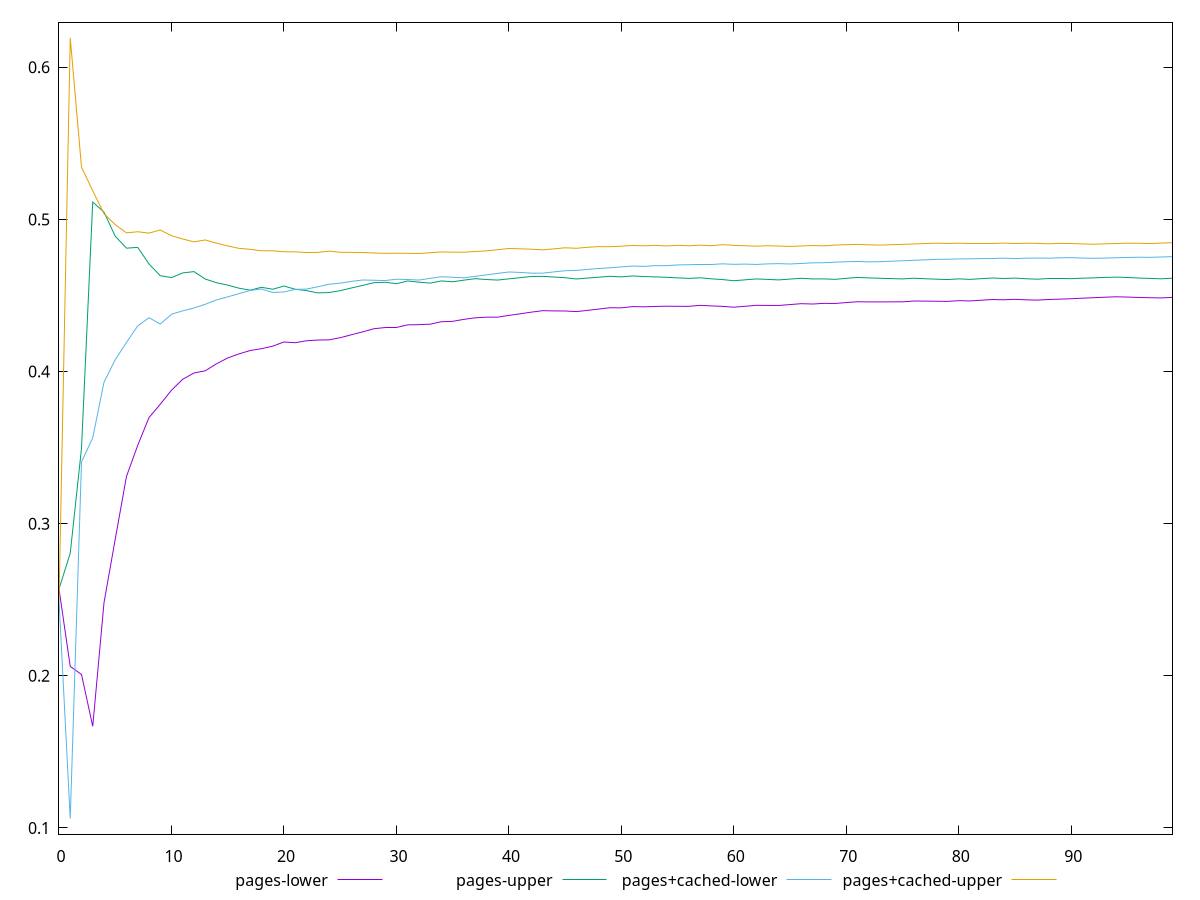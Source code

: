 reset

$pagesLower <<EOF
0 0.2570844206030929
1 0.20611089568495572
2 0.2008756361578986
3 0.1667594519353853
4 0.24796555556059302
5 0.28984333239561555
6 0.3310595207579714
7 0.3515411636008611
8 0.3697406487192604
9 0.37850486950315715
10 0.38774556803096805
11 0.39497239559869896
12 0.39905924797532555
13 0.40047898236664575
14 0.40509196267101466
15 0.40896432773488733
16 0.4116221247193985
17 0.41384027137245505
18 0.41503104912649047
19 0.41671506657620055
20 0.41945575264399776
21 0.4189631976213901
22 0.42022151747942965
23 0.42071230782152025
24 0.4208393591399503
25 0.4222699952494238
26 0.42421241784131575
27 0.4261017142864014
28 0.42815462308617813
29 0.42894002168369727
30 0.42897341584142146
31 0.4307167235806589
32 0.4308383138840889
33 0.4311489056107885
34 0.43277028980945126
35 0.433016502904503
36 0.43431704366397494
37 0.43533346953166263
38 0.43574126442913697
39 0.43576822197313025
40 0.43692541694800463
41 0.43795959553497893
42 0.43905410520676486
43 0.44003404140427044
44 0.4398668663243058
45 0.43983194611637466
46 0.4394073930627457
47 0.4402456949015465
48 0.44108702812762174
49 0.441962818809682
50 0.4418739109463306
51 0.4427293552357
52 0.44255432293178454
53 0.44281012010632953
54 0.4429427859161786
55 0.4428977421956642
56 0.44287116814888167
57 0.4435417114519382
58 0.4431566718315005
59 0.44286982668062597
60 0.4423088529629479
61 0.4429085108733098
62 0.4435553360473284
63 0.44348545590325666
64 0.44345664155872166
65 0.44404076003048054
66 0.4446222988651079
67 0.4444002560232893
68 0.4448245660883925
69 0.44477118809348865
70 0.4453607779888486
71 0.4459097665945443
72 0.4457691339962263
73 0.4457804828800057
74 0.44583720199305604
75 0.44585041210846854
76 0.44636645666541674
77 0.4463250582307067
78 0.4462239387844173
79 0.44612383165260866
80 0.44660437999654273
81 0.4464172701611778
82 0.44690864244836015
83 0.44735705857270774
84 0.4471795529637585
85 0.44749534268880187
86 0.44714409706241914
87 0.4469731481536315
88 0.44738542905261247
89 0.4476242177473342
90 0.44787561967522393
91 0.44823880737517924
92 0.44854226126469543
93 0.44889171301211644
94 0.44915165947314284
95 0.44896672977344426
96 0.4487108978338236
97 0.4485238596817801
98 0.44841222140093395
99 0.4487870994773673
EOF

$pagesUpper <<EOF
0 0.2570844206030929
1 0.2805873591933103
2 0.3494837151294571
3 0.5114279290373672
4 0.5048077732506011
5 0.48896033415236495
6 0.48111942872878866
7 0.4816405467975783
8 0.470725832415548
9 0.4630304715848254
10 0.46178419877563115
11 0.46484794524338185
12 0.4657139329484914
13 0.4608297300763446
14 0.45841022294718015
15 0.4568162645458427
16 0.4547983831118674
17 0.4534833547602102
18 0.45540747853058827
19 0.4541086399678759
20 0.45623302171888797
21 0.4540957294970802
22 0.4532269015718308
23 0.4517191043541299
24 0.45192462157476065
25 0.4531653256306341
26 0.45495787683398864
27 0.45662178596209624
28 0.4584215136035975
29 0.4586984421101191
30 0.45774539511929624
31 0.45954856201450905
32 0.45875095007167344
33 0.4581536186098261
34 0.4595798159750612
35 0.45903174042335804
36 0.46009892684150455
37 0.46105852064944064
38 0.4605101363628854
39 0.46014545568892506
40 0.4609501417643967
41 0.4617252448548083
42 0.46253004818909754
43 0.462603267744551
44 0.46215424495857826
45 0.46170207887384485
46 0.4608437931423345
47 0.4614837888724692
48 0.4620334268568114
49 0.4626340731661913
50 0.4622258509504425
51 0.4628446447991822
52 0.462466025945676
53 0.4622459860797424
54 0.46195394795935124
55 0.461606490697637
56 0.46123351795289097
57 0.46164312611303826
58 0.46098025825445094
59 0.4604633132435065
60 0.45971131135962234
61 0.4603005127440533
62 0.46089105771441513
63 0.4605835355388647
64 0.4602563797563136
65 0.4608008658683167
66 0.4613310107759157
67 0.46088720208460116
68 0.4609237441973275
69 0.4606291036441738
70 0.46128310617885165
71 0.4618834046023117
72 0.46156308467724794
73 0.4613324400748914
74 0.4611212478708822
75 0.4608909210289318
76 0.4613738103113483
77 0.46102938102906565
78 0.46073490621794605
79 0.46047655177975927
80 0.46094048811479954
81 0.46058501289786635
82 0.46107413827981714
83 0.46150926749742777
84 0.4611766311024363
85 0.461441885366746
86 0.46099789562450705
87 0.46071073620758857
88 0.46111855330978624
89 0.46111815261576594
90 0.46108182509933826
91 0.46137513418274584
92 0.46160479134541876
93 0.46189574152482654
94 0.462072174727294
95 0.4618282224520793
96 0.46148257590236313
97 0.4612140158986462
98 0.46099102373275047
99 0.4613869173534928
EOF

$pagesCachedLower <<EOF
0 0.2494536790728163
1 0.1061784028374827
2 0.340607770283436
3 0.3564556070907001
4 0.3929620603199911
5 0.4078020542589522
6 0.41916509642588223
7 0.430041947410644
8 0.4354184081925273
9 0.4312364786619601
10 0.43769196763991947
11 0.4399249429839072
12 0.44179583702556396
13 0.44422949507352427
14 0.4470741445429308
15 0.4491177510338589
16 0.45124625504138416
17 0.4533051317224747
18 0.4542791527722584
19 0.4519897876987006
20 0.4523514778211122
21 0.45404385726544216
22 0.4542196013688668
23 0.45573530807231516
24 0.45742359364372237
25 0.4581135817058197
26 0.459285643899631
27 0.46019755556924635
28 0.4600298203028477
29 0.4598072436142044
30 0.46074360087190314
31 0.4604994568374848
32 0.46015820681440867
33 0.46126601700164144
34 0.46233390158215415
35 0.4619536358926507
36 0.46163054671509535
37 0.4626030452397819
38 0.4635594112551351
39 0.4645428878442908
40 0.4654635692284445
41 0.4651690254151695
42 0.464698176779884
43 0.46468948294888535
44 0.4655087966274111
45 0.4662941504827677
46 0.46648302689005366
47 0.4671535884905488
48 0.46778125424668177
49 0.46822157088100164
50 0.4688034628997806
51 0.4693717317005347
52 0.4691450958668753
53 0.46964806159147643
54 0.4695877826011071
55 0.47009945732914876
56 0.4702476356997708
57 0.4703978659711624
58 0.4703626910697263
59 0.4708220062712081
60 0.47049156955781574
61 0.4706413879325729
62 0.47041212672327726
63 0.470800039439753
64 0.47093150374375775
65 0.47071995755316426
66 0.47107719557212574
67 0.47145758152753253
68 0.4715463779528384
69 0.4719060610511987
70 0.4722133017295236
71 0.4723640971093357
72 0.4721150349029883
73 0.47221750776743887
74 0.47254645108397564
75 0.47283221374884393
76 0.4731472353695361
77 0.4734431368852749
78 0.47375145297831966
79 0.47383360545762615
80 0.47405871313423975
81 0.47410300116352083
82 0.4742550508067434
83 0.4743028498920681
84 0.47455646870130336
85 0.47427462041513313
86 0.4745323225186637
87 0.47463145893823827
88 0.4745483888528655
89 0.4747822327253552
90 0.47487371982516907
91 0.4746321309406452
92 0.47444625399475465
93 0.47459098769000685
94 0.474829537405275
95 0.4750279653091057
96 0.4751550087145514
97 0.47507967039593607
98 0.4753097734872037
99 0.4755263465105589
EOF

$pagesCachedUpper <<EOF
0 0.2494536790728163
1 0.6193378079370154
2 0.5343649208484362
3 0.5188566512387403
4 0.5037712950456891
5 0.49654235045907047
6 0.4911755610239323
7 0.4919201186671501
8 0.49099227888911856
9 0.4930717105980547
10 0.4893052047031152
11 0.48714439459526077
12 0.4852791921073328
13 0.48651375083600945
14 0.48440856369933505
15 0.48259478501508285
16 0.4810017442683969
17 0.4803547119625497
18 0.4793944416894801
19 0.4793927831496635
20 0.47874679549548094
21 0.4786795210835961
22 0.47827804013692293
23 0.4783303242643416
24 0.4791713899582733
25 0.4784076409135601
26 0.47835657028520573
27 0.47828234492838795
28 0.47795703365797143
29 0.4777226672339135
30 0.4778212115323557
31 0.47773918959960787
32 0.4776387353980024
33 0.4781161560641722
34 0.47862540095151607
35 0.47851344996870937
36 0.4784656491157642
37 0.4789123214780264
38 0.47934721946909864
39 0.48010141278846413
40 0.4808858601272495
41 0.4807014384396177
42 0.48043862659348247
43 0.4800128992236251
44 0.4806513353885405
45 0.48136573807940664
46 0.48103976534380605
47 0.48171426986478527
48 0.4821162651067487
49 0.48205923886197394
50 0.48243967358063267
51 0.48288586555121593
52 0.48265006613261313
53 0.4829736457996171
54 0.4825802735526513
55 0.4829758911682049
56 0.48269899621236967
57 0.4830897013926667
58 0.482729676480089
59 0.4833958057806948
60 0.4829678879915416
61 0.4827105783960613
62 0.48244528742998694
63 0.48271749030767763
64 0.4825030870079053
65 0.482286752425131
66 0.4825510996490972
67 0.4828686283944222
68 0.4826361413988809
69 0.4831505648792638
70 0.48339357440319763
71 0.4836271250141788
72 0.4833058107672395
73 0.4831164404088276
74 0.48339946059234984
75 0.4836293515286563
76 0.48388596846867776
77 0.48413554933543684
78 0.48437800435953604
79 0.484229201159963
80 0.4843728194360921
81 0.484173298196558
82 0.48426793260929263
83 0.4842660547447211
84 0.48445197773969023
85 0.4841707616812867
86 0.4843765193717256
87 0.48425189814250497
88 0.4840028035043182
89 0.48427654984545004
90 0.4841617946168902
91 0.48391202267528216
92 0.48371328073558156
93 0.4839698224348882
94 0.4841592653704686
95 0.484398114215798
96 0.48433176050879845
97 0.4841186290215254
98 0.4844384193141712
99 0.48473906231879893
EOF

set key outside below
set xrange [0:99]
set yrange [0.09591521473549204:0.6296009960390061]
set trange [0.09591521473549204:0.6296009960390061]
set terminal svg size 640, 560 enhanced background rgb 'white'
set output "report_0_00242021-02-20T12:25:28.543Z/meta/scoreEstimate/comparison/sorted/0_vs_1.svg"

plot $pagesLower title "pages-lower" with line, \
     $pagesUpper title "pages-upper" with line, \
     $pagesCachedLower title "pages+cached-lower" with line, \
     $pagesCachedUpper title "pages+cached-upper" with line

reset
